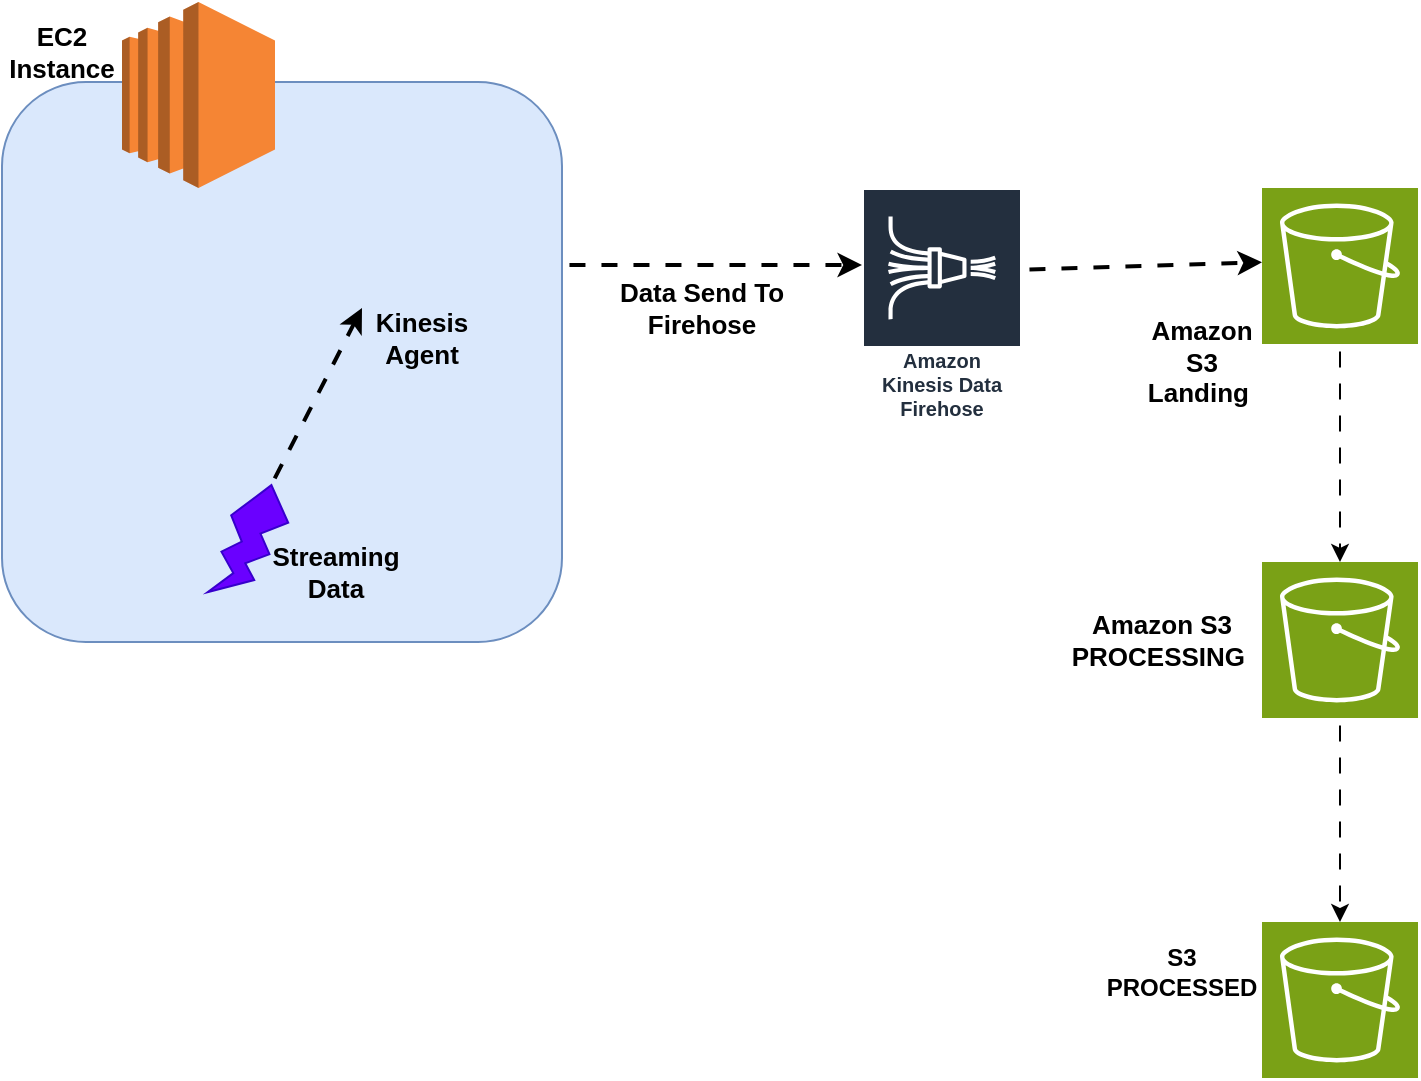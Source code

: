 <mxfile version="24.0.7" type="google">
  <diagram name="Page-1" id="f6uQ7SMpZrMVOyco3G_C">
    <mxGraphModel grid="1" page="0" gridSize="10" guides="1" tooltips="1" connect="1" arrows="1" fold="1" pageScale="1" pageWidth="850" pageHeight="1100" math="0" shadow="0">
      <root>
        <mxCell id="0" />
        <mxCell id="1" parent="0" />
        <mxCell id="obD3Oja1CdgRieMBPi74-22" value="" style="rounded=1;whiteSpace=wrap;html=1;fillColor=#dae8fc;strokeColor=#6c8ebf;" vertex="1" parent="1">
          <mxGeometry x="10" y="510" width="280" height="280" as="geometry" />
        </mxCell>
        <mxCell id="obD3Oja1CdgRieMBPi74-3" value="" style="outlineConnect=0;dashed=0;verticalLabelPosition=bottom;verticalAlign=top;align=center;html=1;shape=mxgraph.aws3.ec2;fillColor=#F58534;gradientColor=none;" vertex="1" parent="1">
          <mxGeometry x="70" y="470" width="76.5" height="93" as="geometry" />
        </mxCell>
        <mxCell id="obD3Oja1CdgRieMBPi74-5" value="&lt;b&gt;&lt;font style=&quot;font-size: 13px;&quot;&gt;EC2 Instance&lt;/font&gt;&lt;/b&gt;" style="text;strokeColor=none;align=center;fillColor=none;html=1;verticalAlign=middle;whiteSpace=wrap;rounded=0;" vertex="1" parent="1">
          <mxGeometry x="10" y="480" width="60" height="30" as="geometry" />
        </mxCell>
        <mxCell id="obD3Oja1CdgRieMBPi74-13" style="edgeStyle=orthogonalEdgeStyle;rounded=0;orthogonalLoop=1;jettySize=auto;html=1;exitX=0.5;exitY=0.5;exitDx=0;exitDy=0;exitPerimeter=0;strokeWidth=2;flowAnimation=1;" edge="1" parent="1">
          <mxGeometry relative="1" as="geometry">
            <mxPoint x="440" y="601.5" as="targetPoint" />
            <mxPoint x="290" y="601.5" as="sourcePoint" />
            <Array as="points">
              <mxPoint x="430" y="601.5" />
              <mxPoint x="430" y="601.5" />
            </Array>
          </mxGeometry>
        </mxCell>
        <mxCell id="obD3Oja1CdgRieMBPi74-20" value="" style="shape=image;html=1;verticalAlign=top;verticalLabelPosition=bottom;labelBackgroundColor=#ffffff;imageAspect=0;aspect=fixed;image=https://cdn1.iconfinder.com/data/icons/hawcons/32/700036-icon-78-document-file-java-128.png" vertex="1" parent="1">
          <mxGeometry x="190" y="563" width="60" height="60" as="geometry" />
        </mxCell>
        <mxCell id="obD3Oja1CdgRieMBPi74-21" value="&lt;b&gt;&lt;font style=&quot;font-size: 13px;&quot;&gt;Kinesis Agent&lt;/font&gt;&lt;/b&gt;" style="text;strokeColor=none;align=center;fillColor=none;html=1;verticalAlign=middle;whiteSpace=wrap;rounded=0;" vertex="1" parent="1">
          <mxGeometry x="190" y="623" width="60" height="30" as="geometry" />
        </mxCell>
        <mxCell id="obD3Oja1CdgRieMBPi74-26" value="" style="verticalLabelPosition=bottom;verticalAlign=top;html=1;shape=mxgraph.basic.flash;fillColor=#6a00ff;strokeColor=#3700CC;fontColor=#ffffff;rotation=15;" vertex="1" parent="1">
          <mxGeometry x="120.0" y="710" width="30" height="60" as="geometry" />
        </mxCell>
        <mxCell id="obD3Oja1CdgRieMBPi74-27" value="&lt;font style=&quot;font-size: 13px;&quot;&gt;&lt;b&gt;Streaming Data&lt;/b&gt;&lt;/font&gt;" style="text;strokeColor=none;align=center;fillColor=none;html=1;verticalAlign=middle;whiteSpace=wrap;rounded=0;" vertex="1" parent="1">
          <mxGeometry x="146.5" y="740" width="60" height="30" as="geometry" />
        </mxCell>
        <mxCell id="obD3Oja1CdgRieMBPi74-28" value="" style="endArrow=classic;html=1;rounded=0;entryX=0;entryY=0.5;entryDx=0;entryDy=0;exitX=0.565;exitY=0;exitDx=0;exitDy=0;exitPerimeter=0;strokeWidth=2;flowAnimation=1;" edge="1" parent="1" source="obD3Oja1CdgRieMBPi74-26">
          <mxGeometry width="50" height="50" relative="1" as="geometry">
            <mxPoint x="144.648" y="696.527" as="sourcePoint" />
            <mxPoint x="190" y="623" as="targetPoint" />
          </mxGeometry>
        </mxCell>
        <mxCell id="obD3Oja1CdgRieMBPi74-29" value="" style="sketch=0;points=[[0,0,0],[0.25,0,0],[0.5,0,0],[0.75,0,0],[1,0,0],[0,1,0],[0.25,1,0],[0.5,1,0],[0.75,1,0],[1,1,0],[0,0.25,0],[0,0.5,0],[0,0.75,0],[1,0.25,0],[1,0.5,0],[1,0.75,0]];outlineConnect=0;fontColor=#232F3E;fillColor=#7AA116;strokeColor=#ffffff;dashed=0;verticalLabelPosition=bottom;verticalAlign=top;align=center;html=1;fontSize=12;fontStyle=0;aspect=fixed;shape=mxgraph.aws4.resourceIcon;resIcon=mxgraph.aws4.s3;" vertex="1" parent="1">
          <mxGeometry x="640" y="563" width="78" height="78" as="geometry" />
        </mxCell>
        <mxCell id="obD3Oja1CdgRieMBPi74-30" value="&lt;b&gt;&lt;font style=&quot;font-size: 13px;&quot;&gt;Amazon S3 Landing&amp;nbsp;&lt;/font&gt;&lt;/b&gt;" style="text;strokeColor=none;align=center;fillColor=none;html=1;verticalAlign=middle;whiteSpace=wrap;rounded=0;" vertex="1" parent="1">
          <mxGeometry x="580" y="635" width="60" height="30" as="geometry" />
        </mxCell>
        <mxCell id="obD3Oja1CdgRieMBPi74-31" value="" style="endArrow=classic;html=1;rounded=0;strokeWidth=2;flowAnimation=1;" edge="1" parent="1">
          <mxGeometry width="50" height="50" relative="1" as="geometry">
            <mxPoint x="520" y="603.833" as="sourcePoint" />
            <mxPoint x="640" y="600.17" as="targetPoint" />
          </mxGeometry>
        </mxCell>
        <mxCell id="ITbBLpRveGSP_C04sevo-1" value="&lt;font style=&quot;font-size: 13px;&quot;&gt;&lt;b&gt;Data Send To Firehose&lt;/b&gt;&lt;/font&gt;" style="text;strokeColor=none;align=center;fillColor=none;html=1;verticalAlign=middle;whiteSpace=wrap;rounded=0;" vertex="1" parent="1">
          <mxGeometry x="300" y="608" width="120" height="30" as="geometry" />
        </mxCell>
        <mxCell id="ITbBLpRveGSP_C04sevo-2" value="" style="endArrow=classic;html=1;rounded=0;strokeWidth=2;" edge="1" parent="1" target="obD3Oja1CdgRieMBPi74-7">
          <mxGeometry width="50" height="50" relative="1" as="geometry">
            <mxPoint x="480" y="601.5" as="sourcePoint" />
            <mxPoint x="600" y="601.5" as="targetPoint" />
          </mxGeometry>
        </mxCell>
        <mxCell id="obD3Oja1CdgRieMBPi74-7" value="Amazon Kinesis Data Firehose" style="sketch=0;outlineConnect=0;fontColor=#232F3E;gradientColor=none;strokeColor=#ffffff;fillColor=#232F3E;dashed=0;verticalLabelPosition=middle;verticalAlign=bottom;align=center;html=1;whiteSpace=wrap;fontSize=10;fontStyle=1;spacing=3;shape=mxgraph.aws4.productIcon;prIcon=mxgraph.aws4.kinesis_data_firehose;" vertex="1" parent="1">
          <mxGeometry x="440" y="563" width="80" height="120" as="geometry" />
        </mxCell>
        <mxCell id="LAzTbqFGE4sg3svnlOIO-1" value="" style="sketch=0;points=[[0,0,0],[0.25,0,0],[0.5,0,0],[0.75,0,0],[1,0,0],[0,1,0],[0.25,1,0],[0.5,1,0],[0.75,1,0],[1,1,0],[0,0.25,0],[0,0.5,0],[0,0.75,0],[1,0.25,0],[1,0.5,0],[1,0.75,0]];outlineConnect=0;fontColor=#232F3E;fillColor=#7AA116;strokeColor=#ffffff;dashed=0;verticalLabelPosition=bottom;verticalAlign=top;align=center;html=1;fontSize=12;fontStyle=0;aspect=fixed;shape=mxgraph.aws4.resourceIcon;resIcon=mxgraph.aws4.s3;" vertex="1" parent="1">
          <mxGeometry x="640" y="750" width="78" height="78" as="geometry" />
        </mxCell>
        <mxCell id="LAzTbqFGE4sg3svnlOIO-2" value="" style="sketch=0;points=[[0,0,0],[0.25,0,0],[0.5,0,0],[0.75,0,0],[1,0,0],[0,1,0],[0.25,1,0],[0.5,1,0],[0.75,1,0],[1,1,0],[0,0.25,0],[0,0.5,0],[0,0.75,0],[1,0.25,0],[1,0.5,0],[1,0.75,0]];outlineConnect=0;fontColor=#232F3E;fillColor=#7AA116;strokeColor=#ffffff;dashed=0;verticalLabelPosition=bottom;verticalAlign=top;align=center;html=1;fontSize=12;fontStyle=0;aspect=fixed;shape=mxgraph.aws4.resourceIcon;resIcon=mxgraph.aws4.s3;" vertex="1" parent="1">
          <mxGeometry x="640" y="930" width="78" height="78" as="geometry" />
        </mxCell>
        <mxCell id="LAzTbqFGE4sg3svnlOIO-3" value="&lt;b&gt;&lt;font style=&quot;font-size: 13px;&quot;&gt;Amazon S3 PROCESSING&amp;nbsp;&lt;/font&gt;&lt;/b&gt;" style="text;strokeColor=none;align=center;fillColor=none;html=1;verticalAlign=middle;whiteSpace=wrap;rounded=0;" vertex="1" parent="1">
          <mxGeometry x="560" y="774" width="60" height="30" as="geometry" />
        </mxCell>
        <mxCell id="LAzTbqFGE4sg3svnlOIO-4" value="" style="endArrow=classic;html=1;rounded=0;entryX=0.5;entryY=0;entryDx=0;entryDy=0;entryPerimeter=0;flowAnimation=1;" edge="1" parent="1" source="obD3Oja1CdgRieMBPi74-29" target="LAzTbqFGE4sg3svnlOIO-1">
          <mxGeometry width="50" height="50" relative="1" as="geometry">
            <mxPoint x="660" y="710" as="sourcePoint" />
            <mxPoint x="710" y="660" as="targetPoint" />
          </mxGeometry>
        </mxCell>
        <mxCell id="LAzTbqFGE4sg3svnlOIO-5" value="" style="endArrow=classic;html=1;rounded=0;entryX=0.5;entryY=0;entryDx=0;entryDy=0;entryPerimeter=0;exitX=0.5;exitY=1;exitDx=0;exitDy=0;exitPerimeter=0;flowAnimation=1;" edge="1" parent="1" source="LAzTbqFGE4sg3svnlOIO-1" target="LAzTbqFGE4sg3svnlOIO-2">
          <mxGeometry width="50" height="50" relative="1" as="geometry">
            <mxPoint x="680" y="850" as="sourcePoint" />
            <mxPoint x="680" y="920" as="targetPoint" />
          </mxGeometry>
        </mxCell>
        <mxCell id="LAzTbqFGE4sg3svnlOIO-7" value="&lt;b&gt;S3 PROCESSED&lt;/b&gt;" style="text;strokeColor=none;align=center;fillColor=none;html=1;verticalAlign=middle;whiteSpace=wrap;rounded=0;" vertex="1" parent="1">
          <mxGeometry x="570" y="940" width="60" height="30" as="geometry" />
        </mxCell>
      </root>
    </mxGraphModel>
  </diagram>
</mxfile>

